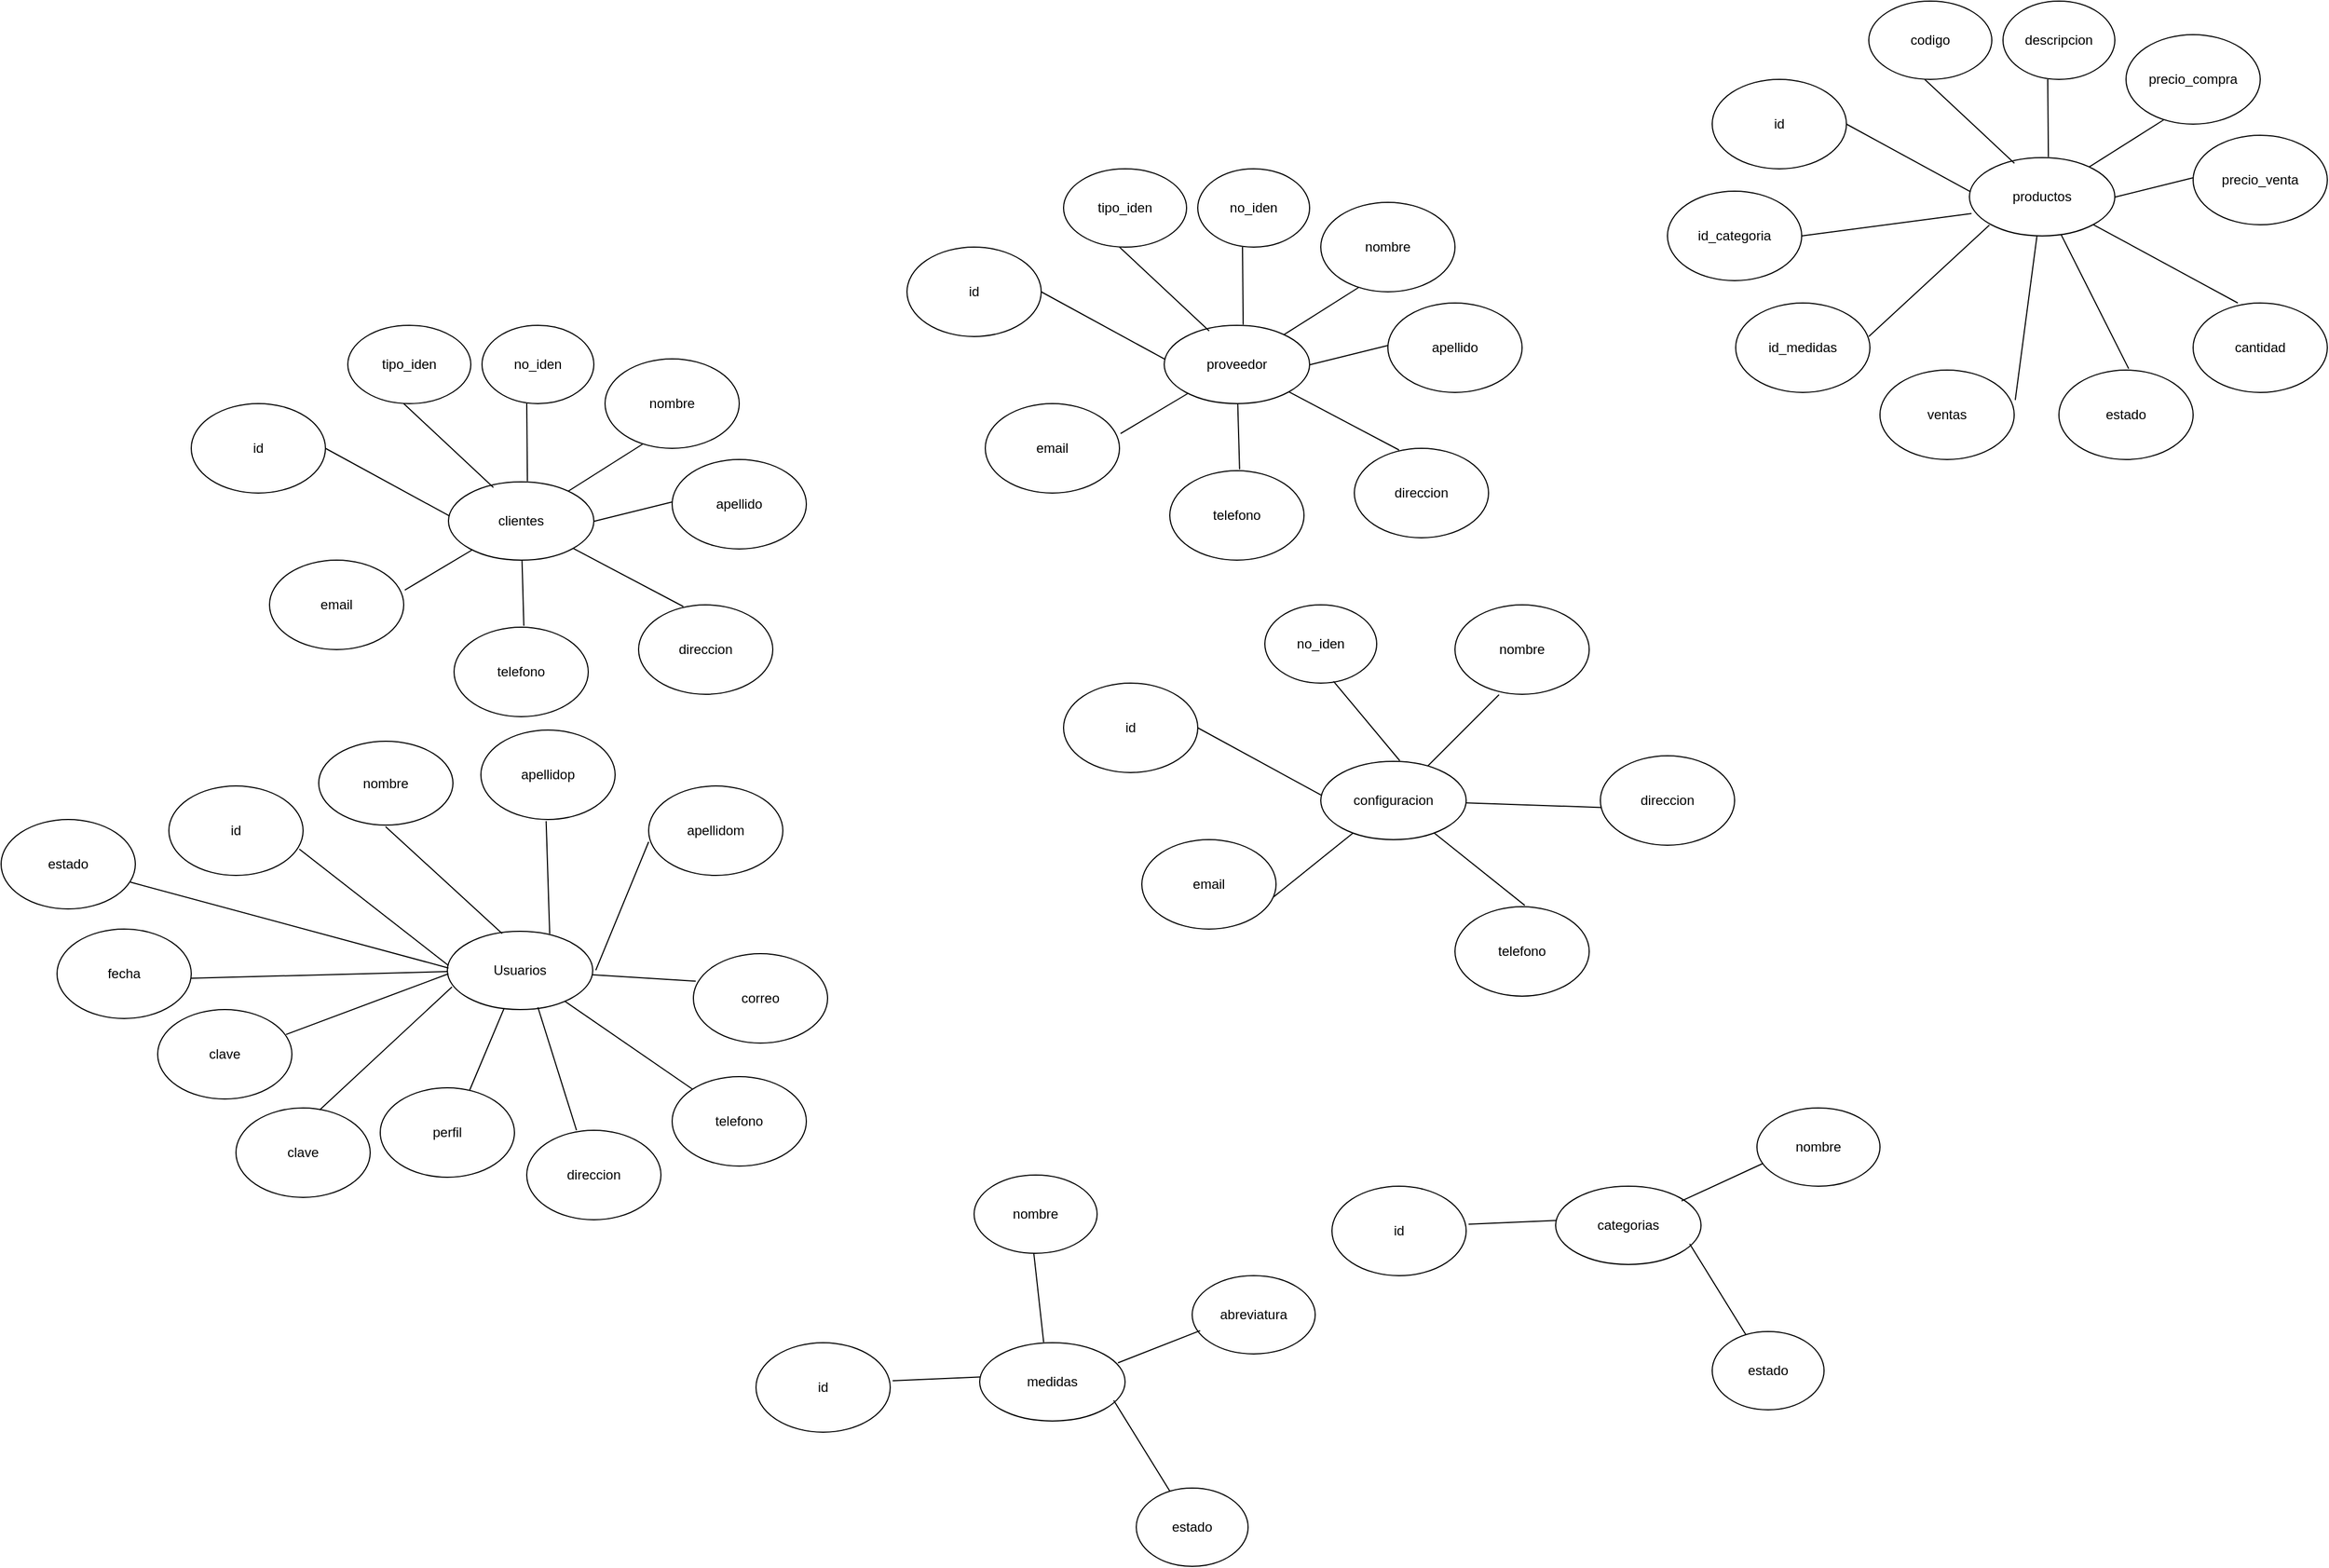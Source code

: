 <mxfile version="22.0.2" type="github" pages="2">
  <diagram name="Página-1" id="jNS-OsoAPbzubsZ5zcvM">
    <mxGraphModel dx="1664" dy="1669" grid="1" gridSize="10" guides="1" tooltips="1" connect="0" arrows="0" fold="1" page="1" pageScale="1" pageWidth="827" pageHeight="1169" math="0" shadow="0">
      <root>
        <mxCell id="0" />
        <mxCell id="1" parent="0" />
        <mxCell id="_Iu95v3-t_2ewTutbSRK-1" value="Usuarios" style="ellipse;whiteSpace=wrap;html=1;" parent="1" vertex="1">
          <mxGeometry x="-31" y="342" width="130" height="70" as="geometry" />
        </mxCell>
        <mxCell id="_Iu95v3-t_2ewTutbSRK-4" value="nombre" style="ellipse;whiteSpace=wrap;html=1;" parent="1" vertex="1">
          <mxGeometry x="-146" y="172" width="120" height="75" as="geometry" />
        </mxCell>
        <mxCell id="_Iu95v3-t_2ewTutbSRK-5" value="apellidop" style="ellipse;whiteSpace=wrap;html=1;" parent="1" vertex="1">
          <mxGeometry x="-1" y="162" width="120" height="80" as="geometry" />
        </mxCell>
        <mxCell id="_Iu95v3-t_2ewTutbSRK-6" value="correo" style="ellipse;whiteSpace=wrap;html=1;" parent="1" vertex="1">
          <mxGeometry x="189" y="362" width="120" height="80" as="geometry" />
        </mxCell>
        <mxCell id="_Iu95v3-t_2ewTutbSRK-7" value="telefono" style="ellipse;whiteSpace=wrap;html=1;" parent="1" vertex="1">
          <mxGeometry x="170" y="472" width="120" height="80" as="geometry" />
        </mxCell>
        <mxCell id="_Iu95v3-t_2ewTutbSRK-8" value="perfil" style="ellipse;whiteSpace=wrap;html=1;" parent="1" vertex="1">
          <mxGeometry x="-91" y="482" width="120" height="80" as="geometry" />
        </mxCell>
        <mxCell id="_Iu95v3-t_2ewTutbSRK-9" value="clave" style="ellipse;whiteSpace=wrap;html=1;" parent="1" vertex="1">
          <mxGeometry x="-220" y="500" width="120" height="80" as="geometry" />
        </mxCell>
        <mxCell id="_Iu95v3-t_2ewTutbSRK-22" value="" style="endArrow=none;html=1;rounded=0;exitX=0.704;exitY=0.032;exitDx=0;exitDy=0;exitPerimeter=0;entryX=0.486;entryY=1.018;entryDx=0;entryDy=0;entryPerimeter=0;" parent="1" source="_Iu95v3-t_2ewTutbSRK-1" target="_Iu95v3-t_2ewTutbSRK-5" edge="1">
          <mxGeometry width="50" height="50" relative="1" as="geometry">
            <mxPoint x="102" y="402" as="sourcePoint" />
            <mxPoint x="169" y="360" as="targetPoint" />
          </mxGeometry>
        </mxCell>
        <mxCell id="_Iu95v3-t_2ewTutbSRK-23" value="" style="endArrow=none;html=1;rounded=0;entryX=0.018;entryY=0.308;entryDx=0;entryDy=0;entryPerimeter=0;" parent="1" source="_Iu95v3-t_2ewTutbSRK-1" target="_Iu95v3-t_2ewTutbSRK-6" edge="1">
          <mxGeometry width="50" height="50" relative="1" as="geometry">
            <mxPoint x="109" y="470.5" as="sourcePoint" />
            <mxPoint x="179" y="453.5" as="targetPoint" />
          </mxGeometry>
        </mxCell>
        <mxCell id="_Iu95v3-t_2ewTutbSRK-24" value="id" style="ellipse;whiteSpace=wrap;html=1;" parent="1" vertex="1">
          <mxGeometry x="-280" y="212" width="120" height="80" as="geometry" />
        </mxCell>
        <mxCell id="_Iu95v3-t_2ewTutbSRK-25" value="" style="endArrow=none;html=1;rounded=0;" parent="1" source="_Iu95v3-t_2ewTutbSRK-1" target="_Iu95v3-t_2ewTutbSRK-7" edge="1">
          <mxGeometry width="50" height="50" relative="1" as="geometry">
            <mxPoint x="11" y="429.5" as="sourcePoint" />
            <mxPoint x="109" y="482" as="targetPoint" />
          </mxGeometry>
        </mxCell>
        <mxCell id="_Iu95v3-t_2ewTutbSRK-26" value="" style="endArrow=none;html=1;rounded=0;" parent="1" source="_Iu95v3-t_2ewTutbSRK-1" edge="1">
          <mxGeometry width="50" height="50" relative="1" as="geometry">
            <mxPoint x="-63" y="412" as="sourcePoint" />
            <mxPoint x="-11" y="484" as="targetPoint" />
          </mxGeometry>
        </mxCell>
        <mxCell id="_Iu95v3-t_2ewTutbSRK-27" value="" style="endArrow=none;html=1;rounded=0;exitX=0.032;exitY=0.711;exitDx=0;exitDy=0;exitPerimeter=0;entryX=0.624;entryY=0.022;entryDx=0;entryDy=0;entryPerimeter=0;" parent="1" source="_Iu95v3-t_2ewTutbSRK-1" edge="1" target="_Iu95v3-t_2ewTutbSRK-9">
          <mxGeometry width="50" height="50" relative="1" as="geometry">
            <mxPoint x="-50" y="372" as="sourcePoint" />
            <mxPoint x="-81" y="445" as="targetPoint" />
          </mxGeometry>
        </mxCell>
        <mxCell id="_Iu95v3-t_2ewTutbSRK-29" value="" style="endArrow=none;html=1;rounded=0;exitX=0.008;exitY=0.437;exitDx=0;exitDy=0;exitPerimeter=0;entryX=0.972;entryY=0.706;entryDx=0;entryDy=0;entryPerimeter=0;" parent="1" source="_Iu95v3-t_2ewTutbSRK-1" edge="1" target="_Iu95v3-t_2ewTutbSRK-24">
          <mxGeometry width="50" height="50" relative="1" as="geometry">
            <mxPoint x="-17.22" y="384.18" as="sourcePoint" />
            <mxPoint x="-141" y="312" as="targetPoint" />
          </mxGeometry>
        </mxCell>
        <mxCell id="_Iu95v3-t_2ewTutbSRK-35" value="clientes" style="ellipse;whiteSpace=wrap;html=1;" parent="1" vertex="1">
          <mxGeometry x="-30" y="-60" width="130" height="70" as="geometry" />
        </mxCell>
        <mxCell id="_Iu95v3-t_2ewTutbSRK-36" value="tipo_iden" style="ellipse;whiteSpace=wrap;html=1;" parent="1" vertex="1">
          <mxGeometry x="-120" y="-200" width="110" height="70" as="geometry" />
        </mxCell>
        <mxCell id="_Iu95v3-t_2ewTutbSRK-37" value="no_iden" style="ellipse;whiteSpace=wrap;html=1;" parent="1" vertex="1">
          <mxGeometry y="-200" width="100" height="70" as="geometry" />
        </mxCell>
        <mxCell id="_Iu95v3-t_2ewTutbSRK-38" value="nombre" style="ellipse;whiteSpace=wrap;html=1;" parent="1" vertex="1">
          <mxGeometry x="110" y="-170" width="120" height="80" as="geometry" />
        </mxCell>
        <mxCell id="_Iu95v3-t_2ewTutbSRK-39" value="apellido" style="ellipse;whiteSpace=wrap;html=1;" parent="1" vertex="1">
          <mxGeometry x="170" y="-80" width="120" height="80" as="geometry" />
        </mxCell>
        <mxCell id="_Iu95v3-t_2ewTutbSRK-40" value="direccion" style="ellipse;whiteSpace=wrap;html=1;" parent="1" vertex="1">
          <mxGeometry x="140" y="50" width="120" height="80" as="geometry" />
        </mxCell>
        <mxCell id="_Iu95v3-t_2ewTutbSRK-41" value="telefono" style="ellipse;whiteSpace=wrap;html=1;" parent="1" vertex="1">
          <mxGeometry x="-25" y="70" width="120" height="80" as="geometry" />
        </mxCell>
        <mxCell id="_Iu95v3-t_2ewTutbSRK-42" value="email" style="ellipse;whiteSpace=wrap;html=1;" parent="1" vertex="1">
          <mxGeometry x="-190" y="10" width="120" height="80" as="geometry" />
        </mxCell>
        <mxCell id="_Iu95v3-t_2ewTutbSRK-44" value="" style="endArrow=none;html=1;rounded=0;" parent="1" source="_Iu95v3-t_2ewTutbSRK-35" edge="1">
          <mxGeometry width="50" height="50" relative="1" as="geometry">
            <mxPoint x="93.497" y="-53.749" as="sourcePoint" />
            <mxPoint x="144" y="-94" as="targetPoint" />
          </mxGeometry>
        </mxCell>
        <mxCell id="_Iu95v3-t_2ewTutbSRK-45" value="" style="endArrow=none;html=1;rounded=0;exitX=0.998;exitY=0.506;exitDx=0;exitDy=0;exitPerimeter=0;" parent="1" source="_Iu95v3-t_2ewTutbSRK-35" edge="1">
          <mxGeometry width="50" height="50" relative="1" as="geometry">
            <mxPoint x="103" as="sourcePoint" />
            <mxPoint x="170" y="-42" as="targetPoint" />
          </mxGeometry>
        </mxCell>
        <mxCell id="_Iu95v3-t_2ewTutbSRK-46" value="" style="endArrow=none;html=1;rounded=0;" parent="1" source="_Iu95v3-t_2ewTutbSRK-35" edge="1">
          <mxGeometry width="50" height="50" relative="1" as="geometry">
            <mxPoint x="110" y="68.5" as="sourcePoint" />
            <mxPoint x="180" y="51.5" as="targetPoint" />
          </mxGeometry>
        </mxCell>
        <mxCell id="_Iu95v3-t_2ewTutbSRK-47" value="id" style="ellipse;whiteSpace=wrap;html=1;" parent="1" vertex="1">
          <mxGeometry x="-260" y="-130" width="120" height="80" as="geometry" />
        </mxCell>
        <mxCell id="_Iu95v3-t_2ewTutbSRK-48" value="" style="endArrow=none;html=1;rounded=0;entryX=0.52;entryY=-0.015;entryDx=0;entryDy=0;entryPerimeter=0;" parent="1" source="_Iu95v3-t_2ewTutbSRK-35" target="_Iu95v3-t_2ewTutbSRK-41" edge="1">
          <mxGeometry width="50" height="50" relative="1" as="geometry">
            <mxPoint x="12" y="27.5" as="sourcePoint" />
            <mxPoint x="110" y="80" as="targetPoint" />
          </mxGeometry>
        </mxCell>
        <mxCell id="_Iu95v3-t_2ewTutbSRK-49" value="" style="endArrow=none;html=1;rounded=0;entryX=1.008;entryY=0.335;entryDx=0;entryDy=0;entryPerimeter=0;" parent="1" source="_Iu95v3-t_2ewTutbSRK-35" target="_Iu95v3-t_2ewTutbSRK-42" edge="1">
          <mxGeometry width="50" height="50" relative="1" as="geometry">
            <mxPoint x="-62" y="10" as="sourcePoint" />
            <mxPoint x="-10" y="82" as="targetPoint" />
          </mxGeometry>
        </mxCell>
        <mxCell id="_Iu95v3-t_2ewTutbSRK-51" value="" style="endArrow=none;html=1;rounded=0;exitX=0.008;exitY=0.437;exitDx=0;exitDy=0;exitPerimeter=0;" parent="1" source="_Iu95v3-t_2ewTutbSRK-35" edge="1">
          <mxGeometry width="50" height="50" relative="1" as="geometry">
            <mxPoint x="-16.22" y="-17.82" as="sourcePoint" />
            <mxPoint x="-140" y="-90" as="targetPoint" />
          </mxGeometry>
        </mxCell>
        <mxCell id="_Iu95v3-t_2ewTutbSRK-52" value="" style="endArrow=none;html=1;rounded=0;exitX=0.309;exitY=0.071;exitDx=0;exitDy=0;exitPerimeter=0;" parent="1" source="_Iu95v3-t_2ewTutbSRK-35" edge="1">
          <mxGeometry width="50" height="50" relative="1" as="geometry">
            <mxPoint x="54" y="-58" as="sourcePoint" />
            <mxPoint x="-70" y="-130" as="targetPoint" />
          </mxGeometry>
        </mxCell>
        <mxCell id="_Iu95v3-t_2ewTutbSRK-53" value="" style="endArrow=none;html=1;rounded=0;exitX=0.543;exitY=-0.009;exitDx=0;exitDy=0;exitPerimeter=0;" parent="1" source="_Iu95v3-t_2ewTutbSRK-35" edge="1">
          <mxGeometry width="50" height="50" relative="1" as="geometry">
            <mxPoint x="120" y="-55" as="sourcePoint" />
            <mxPoint x="40" y="-130" as="targetPoint" />
          </mxGeometry>
        </mxCell>
        <mxCell id="_Iu95v3-t_2ewTutbSRK-54" value="proveedor" style="ellipse;whiteSpace=wrap;html=1;" parent="1" vertex="1">
          <mxGeometry x="610" y="-200" width="130" height="70" as="geometry" />
        </mxCell>
        <mxCell id="_Iu95v3-t_2ewTutbSRK-55" value="tipo_iden" style="ellipse;whiteSpace=wrap;html=1;" parent="1" vertex="1">
          <mxGeometry x="520" y="-340" width="110" height="70" as="geometry" />
        </mxCell>
        <mxCell id="_Iu95v3-t_2ewTutbSRK-56" value="no_iden" style="ellipse;whiteSpace=wrap;html=1;" parent="1" vertex="1">
          <mxGeometry x="640" y="-340" width="100" height="70" as="geometry" />
        </mxCell>
        <mxCell id="_Iu95v3-t_2ewTutbSRK-57" value="nombre" style="ellipse;whiteSpace=wrap;html=1;" parent="1" vertex="1">
          <mxGeometry x="750" y="-310" width="120" height="80" as="geometry" />
        </mxCell>
        <mxCell id="_Iu95v3-t_2ewTutbSRK-58" value="apellido" style="ellipse;whiteSpace=wrap;html=1;" parent="1" vertex="1">
          <mxGeometry x="810" y="-220" width="120" height="80" as="geometry" />
        </mxCell>
        <mxCell id="_Iu95v3-t_2ewTutbSRK-59" value="direccion" style="ellipse;whiteSpace=wrap;html=1;" parent="1" vertex="1">
          <mxGeometry x="780" y="-90" width="120" height="80" as="geometry" />
        </mxCell>
        <mxCell id="_Iu95v3-t_2ewTutbSRK-60" value="telefono" style="ellipse;whiteSpace=wrap;html=1;" parent="1" vertex="1">
          <mxGeometry x="615" y="-70" width="120" height="80" as="geometry" />
        </mxCell>
        <mxCell id="_Iu95v3-t_2ewTutbSRK-61" value="email" style="ellipse;whiteSpace=wrap;html=1;" parent="1" vertex="1">
          <mxGeometry x="450" y="-130" width="120" height="80" as="geometry" />
        </mxCell>
        <mxCell id="_Iu95v3-t_2ewTutbSRK-62" value="" style="endArrow=none;html=1;rounded=0;" parent="1" source="_Iu95v3-t_2ewTutbSRK-54" edge="1">
          <mxGeometry width="50" height="50" relative="1" as="geometry">
            <mxPoint x="733.497" y="-193.749" as="sourcePoint" />
            <mxPoint x="784" y="-234" as="targetPoint" />
          </mxGeometry>
        </mxCell>
        <mxCell id="_Iu95v3-t_2ewTutbSRK-63" value="" style="endArrow=none;html=1;rounded=0;exitX=0.998;exitY=0.506;exitDx=0;exitDy=0;exitPerimeter=0;" parent="1" source="_Iu95v3-t_2ewTutbSRK-54" edge="1">
          <mxGeometry width="50" height="50" relative="1" as="geometry">
            <mxPoint x="743" y="-140" as="sourcePoint" />
            <mxPoint x="810" y="-182" as="targetPoint" />
          </mxGeometry>
        </mxCell>
        <mxCell id="_Iu95v3-t_2ewTutbSRK-64" value="" style="endArrow=none;html=1;rounded=0;" parent="1" source="_Iu95v3-t_2ewTutbSRK-54" edge="1">
          <mxGeometry width="50" height="50" relative="1" as="geometry">
            <mxPoint x="750" y="-71.5" as="sourcePoint" />
            <mxPoint x="820" y="-88.5" as="targetPoint" />
          </mxGeometry>
        </mxCell>
        <mxCell id="_Iu95v3-t_2ewTutbSRK-65" value="id" style="ellipse;whiteSpace=wrap;html=1;" parent="1" vertex="1">
          <mxGeometry x="380" y="-270" width="120" height="80" as="geometry" />
        </mxCell>
        <mxCell id="_Iu95v3-t_2ewTutbSRK-66" value="" style="endArrow=none;html=1;rounded=0;entryX=0.52;entryY=-0.015;entryDx=0;entryDy=0;entryPerimeter=0;" parent="1" source="_Iu95v3-t_2ewTutbSRK-54" target="_Iu95v3-t_2ewTutbSRK-60" edge="1">
          <mxGeometry width="50" height="50" relative="1" as="geometry">
            <mxPoint x="652" y="-112.5" as="sourcePoint" />
            <mxPoint x="750" y="-60" as="targetPoint" />
          </mxGeometry>
        </mxCell>
        <mxCell id="_Iu95v3-t_2ewTutbSRK-67" value="" style="endArrow=none;html=1;rounded=0;entryX=1.008;entryY=0.335;entryDx=0;entryDy=0;entryPerimeter=0;" parent="1" source="_Iu95v3-t_2ewTutbSRK-54" target="_Iu95v3-t_2ewTutbSRK-61" edge="1">
          <mxGeometry width="50" height="50" relative="1" as="geometry">
            <mxPoint x="578" y="-130" as="sourcePoint" />
            <mxPoint x="630" y="-58" as="targetPoint" />
          </mxGeometry>
        </mxCell>
        <mxCell id="_Iu95v3-t_2ewTutbSRK-68" value="" style="endArrow=none;html=1;rounded=0;exitX=0.008;exitY=0.437;exitDx=0;exitDy=0;exitPerimeter=0;" parent="1" source="_Iu95v3-t_2ewTutbSRK-54" edge="1">
          <mxGeometry width="50" height="50" relative="1" as="geometry">
            <mxPoint x="623.78" y="-157.82" as="sourcePoint" />
            <mxPoint x="500" y="-230" as="targetPoint" />
          </mxGeometry>
        </mxCell>
        <mxCell id="_Iu95v3-t_2ewTutbSRK-69" value="" style="endArrow=none;html=1;rounded=0;exitX=0.309;exitY=0.071;exitDx=0;exitDy=0;exitPerimeter=0;" parent="1" source="_Iu95v3-t_2ewTutbSRK-54" edge="1">
          <mxGeometry width="50" height="50" relative="1" as="geometry">
            <mxPoint x="694" y="-198" as="sourcePoint" />
            <mxPoint x="570" y="-270" as="targetPoint" />
          </mxGeometry>
        </mxCell>
        <mxCell id="_Iu95v3-t_2ewTutbSRK-70" value="" style="endArrow=none;html=1;rounded=0;exitX=0.543;exitY=-0.009;exitDx=0;exitDy=0;exitPerimeter=0;" parent="1" source="_Iu95v3-t_2ewTutbSRK-54" edge="1">
          <mxGeometry width="50" height="50" relative="1" as="geometry">
            <mxPoint x="760" y="-195" as="sourcePoint" />
            <mxPoint x="680" y="-270" as="targetPoint" />
          </mxGeometry>
        </mxCell>
        <mxCell id="_Iu95v3-t_2ewTutbSRK-71" value="configuracion" style="ellipse;whiteSpace=wrap;html=1;" parent="1" vertex="1">
          <mxGeometry x="750" y="190" width="130" height="70" as="geometry" />
        </mxCell>
        <mxCell id="_Iu95v3-t_2ewTutbSRK-73" value="no_iden" style="ellipse;whiteSpace=wrap;html=1;" parent="1" vertex="1">
          <mxGeometry x="700" y="50" width="100" height="70" as="geometry" />
        </mxCell>
        <mxCell id="_Iu95v3-t_2ewTutbSRK-74" value="nombre" style="ellipse;whiteSpace=wrap;html=1;" parent="1" vertex="1">
          <mxGeometry x="870" y="50" width="120" height="80" as="geometry" />
        </mxCell>
        <mxCell id="_Iu95v3-t_2ewTutbSRK-76" value="direccion" style="ellipse;whiteSpace=wrap;html=1;" parent="1" vertex="1">
          <mxGeometry x="1000" y="185" width="120" height="80" as="geometry" />
        </mxCell>
        <mxCell id="_Iu95v3-t_2ewTutbSRK-77" value="telefono" style="ellipse;whiteSpace=wrap;html=1;" parent="1" vertex="1">
          <mxGeometry x="870" y="320" width="120" height="80" as="geometry" />
        </mxCell>
        <mxCell id="_Iu95v3-t_2ewTutbSRK-78" value="email" style="ellipse;whiteSpace=wrap;html=1;" parent="1" vertex="1">
          <mxGeometry x="590" y="260" width="120" height="80" as="geometry" />
        </mxCell>
        <mxCell id="_Iu95v3-t_2ewTutbSRK-79" value="" style="endArrow=none;html=1;rounded=0;entryX=0.328;entryY=1.005;entryDx=0;entryDy=0;entryPerimeter=0;" parent="1" source="_Iu95v3-t_2ewTutbSRK-71" target="_Iu95v3-t_2ewTutbSRK-74" edge="1">
          <mxGeometry width="50" height="50" relative="1" as="geometry">
            <mxPoint x="873.497" y="196.251" as="sourcePoint" />
            <mxPoint x="924" y="156" as="targetPoint" />
          </mxGeometry>
        </mxCell>
        <mxCell id="_Iu95v3-t_2ewTutbSRK-81" value="" style="endArrow=none;html=1;rounded=0;entryX=0.005;entryY=0.578;entryDx=0;entryDy=0;entryPerimeter=0;" parent="1" source="_Iu95v3-t_2ewTutbSRK-71" target="_Iu95v3-t_2ewTutbSRK-76" edge="1">
          <mxGeometry width="50" height="50" relative="1" as="geometry">
            <mxPoint x="890" y="318.5" as="sourcePoint" />
            <mxPoint x="960" y="301.5" as="targetPoint" />
          </mxGeometry>
        </mxCell>
        <mxCell id="_Iu95v3-t_2ewTutbSRK-82" value="id" style="ellipse;whiteSpace=wrap;html=1;" parent="1" vertex="1">
          <mxGeometry x="520" y="120" width="120" height="80" as="geometry" />
        </mxCell>
        <mxCell id="_Iu95v3-t_2ewTutbSRK-83" value="" style="endArrow=none;html=1;rounded=0;entryX=0.52;entryY=-0.015;entryDx=0;entryDy=0;entryPerimeter=0;" parent="1" source="_Iu95v3-t_2ewTutbSRK-71" target="_Iu95v3-t_2ewTutbSRK-77" edge="1">
          <mxGeometry width="50" height="50" relative="1" as="geometry">
            <mxPoint x="792" y="277.5" as="sourcePoint" />
            <mxPoint x="890" y="330" as="targetPoint" />
          </mxGeometry>
        </mxCell>
        <mxCell id="_Iu95v3-t_2ewTutbSRK-84" value="" style="endArrow=none;html=1;rounded=0;entryX=0.982;entryY=0.64;entryDx=0;entryDy=0;entryPerimeter=0;" parent="1" source="_Iu95v3-t_2ewTutbSRK-71" target="_Iu95v3-t_2ewTutbSRK-78" edge="1">
          <mxGeometry width="50" height="50" relative="1" as="geometry">
            <mxPoint x="718" y="260" as="sourcePoint" />
            <mxPoint x="770" y="332" as="targetPoint" />
          </mxGeometry>
        </mxCell>
        <mxCell id="_Iu95v3-t_2ewTutbSRK-85" value="" style="endArrow=none;html=1;rounded=0;exitX=0.008;exitY=0.437;exitDx=0;exitDy=0;exitPerimeter=0;" parent="1" source="_Iu95v3-t_2ewTutbSRK-71" edge="1">
          <mxGeometry width="50" height="50" relative="1" as="geometry">
            <mxPoint x="763.78" y="232.18" as="sourcePoint" />
            <mxPoint x="640" y="160" as="targetPoint" />
          </mxGeometry>
        </mxCell>
        <mxCell id="_Iu95v3-t_2ewTutbSRK-87" value="" style="endArrow=none;html=1;rounded=0;exitX=0.543;exitY=-0.009;exitDx=0;exitDy=0;exitPerimeter=0;entryX=0.614;entryY=0.977;entryDx=0;entryDy=0;entryPerimeter=0;" parent="1" source="_Iu95v3-t_2ewTutbSRK-71" target="_Iu95v3-t_2ewTutbSRK-73" edge="1">
          <mxGeometry width="50" height="50" relative="1" as="geometry">
            <mxPoint x="900" y="195" as="sourcePoint" />
            <mxPoint x="820" y="120" as="targetPoint" />
          </mxGeometry>
        </mxCell>
        <mxCell id="_Iu95v3-t_2ewTutbSRK-88" value="categorias" style="ellipse;whiteSpace=wrap;html=1;" parent="1" vertex="1">
          <mxGeometry x="960" y="570" width="130" height="70" as="geometry" />
        </mxCell>
        <mxCell id="_Iu95v3-t_2ewTutbSRK-89" value="nombre" style="ellipse;whiteSpace=wrap;html=1;" parent="1" vertex="1">
          <mxGeometry x="1140" y="500" width="110" height="70" as="geometry" />
        </mxCell>
        <mxCell id="_Iu95v3-t_2ewTutbSRK-90" value="estado" style="ellipse;whiteSpace=wrap;html=1;" parent="1" vertex="1">
          <mxGeometry x="1100" y="700" width="100" height="70" as="geometry" />
        </mxCell>
        <mxCell id="_Iu95v3-t_2ewTutbSRK-100" value="id" style="ellipse;whiteSpace=wrap;html=1;" parent="1" vertex="1">
          <mxGeometry x="760" y="570" width="120" height="80" as="geometry" />
        </mxCell>
        <mxCell id="_Iu95v3-t_2ewTutbSRK-104" value="" style="endArrow=none;html=1;rounded=0;exitX=0.008;exitY=0.437;exitDx=0;exitDy=0;exitPerimeter=0;entryX=1.018;entryY=0.425;entryDx=0;entryDy=0;entryPerimeter=0;" parent="1" source="_Iu95v3-t_2ewTutbSRK-88" target="_Iu95v3-t_2ewTutbSRK-100" edge="1">
          <mxGeometry width="50" height="50" relative="1" as="geometry">
            <mxPoint x="973.78" y="612.18" as="sourcePoint" />
            <mxPoint x="850" y="540" as="targetPoint" />
          </mxGeometry>
        </mxCell>
        <mxCell id="_Iu95v3-t_2ewTutbSRK-105" value="" style="endArrow=none;html=1;rounded=0;exitX=0.866;exitY=0.189;exitDx=0;exitDy=0;exitPerimeter=0;entryX=0.049;entryY=0.709;entryDx=0;entryDy=0;entryPerimeter=0;" parent="1" source="_Iu95v3-t_2ewTutbSRK-88" target="_Iu95v3-t_2ewTutbSRK-89" edge="1">
          <mxGeometry width="50" height="50" relative="1" as="geometry">
            <mxPoint x="1044" y="572" as="sourcePoint" />
            <mxPoint x="920" y="500" as="targetPoint" />
          </mxGeometry>
        </mxCell>
        <mxCell id="_Iu95v3-t_2ewTutbSRK-106" value="" style="endArrow=none;html=1;rounded=0;exitX=0.922;exitY=0.737;exitDx=0;exitDy=0;exitPerimeter=0;" parent="1" source="_Iu95v3-t_2ewTutbSRK-88" target="_Iu95v3-t_2ewTutbSRK-90" edge="1">
          <mxGeometry width="50" height="50" relative="1" as="geometry">
            <mxPoint x="1110" y="575" as="sourcePoint" />
            <mxPoint x="1030" y="500" as="targetPoint" />
          </mxGeometry>
        </mxCell>
        <mxCell id="_Iu95v3-t_2ewTutbSRK-107" value="medidas" style="ellipse;whiteSpace=wrap;html=1;" parent="1" vertex="1">
          <mxGeometry x="445" y="710" width="130" height="70" as="geometry" />
        </mxCell>
        <mxCell id="_Iu95v3-t_2ewTutbSRK-108" value="nombre" style="ellipse;whiteSpace=wrap;html=1;" parent="1" vertex="1">
          <mxGeometry x="440" y="560" width="110" height="70" as="geometry" />
        </mxCell>
        <mxCell id="_Iu95v3-t_2ewTutbSRK-109" value="estado" style="ellipse;whiteSpace=wrap;html=1;" parent="1" vertex="1">
          <mxGeometry x="585" y="840" width="100" height="70" as="geometry" />
        </mxCell>
        <mxCell id="_Iu95v3-t_2ewTutbSRK-110" value="id" style="ellipse;whiteSpace=wrap;html=1;" parent="1" vertex="1">
          <mxGeometry x="245" y="710" width="120" height="80" as="geometry" />
        </mxCell>
        <mxCell id="_Iu95v3-t_2ewTutbSRK-111" value="" style="endArrow=none;html=1;rounded=0;exitX=0.008;exitY=0.437;exitDx=0;exitDy=0;exitPerimeter=0;entryX=1.018;entryY=0.425;entryDx=0;entryDy=0;entryPerimeter=0;" parent="1" source="_Iu95v3-t_2ewTutbSRK-107" target="_Iu95v3-t_2ewTutbSRK-110" edge="1">
          <mxGeometry width="50" height="50" relative="1" as="geometry">
            <mxPoint x="458.78" y="752.18" as="sourcePoint" />
            <mxPoint x="335" y="680" as="targetPoint" />
          </mxGeometry>
        </mxCell>
        <mxCell id="_Iu95v3-t_2ewTutbSRK-112" value="" style="endArrow=none;html=1;rounded=0;exitX=0.44;exitY=-0.006;exitDx=0;exitDy=0;exitPerimeter=0;entryX=0.485;entryY=0.994;entryDx=0;entryDy=0;entryPerimeter=0;" parent="1" source="_Iu95v3-t_2ewTutbSRK-107" target="_Iu95v3-t_2ewTutbSRK-108" edge="1">
          <mxGeometry width="50" height="50" relative="1" as="geometry">
            <mxPoint x="529" y="712" as="sourcePoint" />
            <mxPoint x="405" y="640" as="targetPoint" />
          </mxGeometry>
        </mxCell>
        <mxCell id="_Iu95v3-t_2ewTutbSRK-113" value="" style="endArrow=none;html=1;rounded=0;exitX=0.922;exitY=0.737;exitDx=0;exitDy=0;exitPerimeter=0;" parent="1" source="_Iu95v3-t_2ewTutbSRK-107" target="_Iu95v3-t_2ewTutbSRK-109" edge="1">
          <mxGeometry width="50" height="50" relative="1" as="geometry">
            <mxPoint x="595" y="715" as="sourcePoint" />
            <mxPoint x="515" y="640" as="targetPoint" />
          </mxGeometry>
        </mxCell>
        <mxCell id="_Iu95v3-t_2ewTutbSRK-114" value="abreviatura" style="ellipse;whiteSpace=wrap;html=1;" parent="1" vertex="1">
          <mxGeometry x="635" y="650" width="110" height="70" as="geometry" />
        </mxCell>
        <mxCell id="_Iu95v3-t_2ewTutbSRK-115" value="" style="endArrow=none;html=1;rounded=0;exitX=0.065;exitY=0.703;exitDx=0;exitDy=0;exitPerimeter=0;entryX=0.951;entryY=0.257;entryDx=0;entryDy=0;entryPerimeter=0;" parent="1" source="_Iu95v3-t_2ewTutbSRK-114" target="_Iu95v3-t_2ewTutbSRK-107" edge="1">
          <mxGeometry width="50" height="50" relative="1" as="geometry">
            <mxPoint x="635" y="700" as="sourcePoint" />
            <mxPoint x="626" y="620" as="targetPoint" />
          </mxGeometry>
        </mxCell>
        <mxCell id="_Iu95v3-t_2ewTutbSRK-116" value="productos" style="ellipse;whiteSpace=wrap;html=1;" parent="1" vertex="1">
          <mxGeometry x="1330" y="-350" width="130" height="70" as="geometry" />
        </mxCell>
        <mxCell id="_Iu95v3-t_2ewTutbSRK-117" value="codigo" style="ellipse;whiteSpace=wrap;html=1;" parent="1" vertex="1">
          <mxGeometry x="1240" y="-490" width="110" height="70" as="geometry" />
        </mxCell>
        <mxCell id="_Iu95v3-t_2ewTutbSRK-118" value="descripcion" style="ellipse;whiteSpace=wrap;html=1;" parent="1" vertex="1">
          <mxGeometry x="1360" y="-490" width="100" height="70" as="geometry" />
        </mxCell>
        <mxCell id="_Iu95v3-t_2ewTutbSRK-119" value="precio_compra" style="ellipse;whiteSpace=wrap;html=1;" parent="1" vertex="1">
          <mxGeometry x="1470" y="-460" width="120" height="80" as="geometry" />
        </mxCell>
        <mxCell id="_Iu95v3-t_2ewTutbSRK-120" value="precio_venta" style="ellipse;whiteSpace=wrap;html=1;" parent="1" vertex="1">
          <mxGeometry x="1530" y="-370" width="120" height="80" as="geometry" />
        </mxCell>
        <mxCell id="_Iu95v3-t_2ewTutbSRK-121" value="cantidad" style="ellipse;whiteSpace=wrap;html=1;" parent="1" vertex="1">
          <mxGeometry x="1530" y="-220" width="120" height="80" as="geometry" />
        </mxCell>
        <mxCell id="_Iu95v3-t_2ewTutbSRK-122" value="estado" style="ellipse;whiteSpace=wrap;html=1;" parent="1" vertex="1">
          <mxGeometry x="1410" y="-160" width="120" height="80" as="geometry" />
        </mxCell>
        <mxCell id="_Iu95v3-t_2ewTutbSRK-123" value="ventas" style="ellipse;whiteSpace=wrap;html=1;" parent="1" vertex="1">
          <mxGeometry x="1250" y="-160" width="120" height="80" as="geometry" />
        </mxCell>
        <mxCell id="_Iu95v3-t_2ewTutbSRK-124" value="" style="endArrow=none;html=1;rounded=0;" parent="1" source="_Iu95v3-t_2ewTutbSRK-116" edge="1">
          <mxGeometry width="50" height="50" relative="1" as="geometry">
            <mxPoint x="1453.497" y="-343.749" as="sourcePoint" />
            <mxPoint x="1504" y="-384" as="targetPoint" />
          </mxGeometry>
        </mxCell>
        <mxCell id="_Iu95v3-t_2ewTutbSRK-125" value="" style="endArrow=none;html=1;rounded=0;exitX=0.998;exitY=0.506;exitDx=0;exitDy=0;exitPerimeter=0;" parent="1" source="_Iu95v3-t_2ewTutbSRK-116" edge="1">
          <mxGeometry width="50" height="50" relative="1" as="geometry">
            <mxPoint x="1463" y="-290" as="sourcePoint" />
            <mxPoint x="1530" y="-332" as="targetPoint" />
          </mxGeometry>
        </mxCell>
        <mxCell id="_Iu95v3-t_2ewTutbSRK-126" value="" style="endArrow=none;html=1;rounded=0;entryX=0.333;entryY=0;entryDx=0;entryDy=0;entryPerimeter=0;" parent="1" source="_Iu95v3-t_2ewTutbSRK-116" target="_Iu95v3-t_2ewTutbSRK-121" edge="1">
          <mxGeometry width="50" height="50" relative="1" as="geometry">
            <mxPoint x="1470" y="-221.5" as="sourcePoint" />
            <mxPoint x="1540" y="-238.5" as="targetPoint" />
          </mxGeometry>
        </mxCell>
        <mxCell id="_Iu95v3-t_2ewTutbSRK-127" value="id" style="ellipse;whiteSpace=wrap;html=1;" parent="1" vertex="1">
          <mxGeometry x="1100" y="-420" width="120" height="80" as="geometry" />
        </mxCell>
        <mxCell id="_Iu95v3-t_2ewTutbSRK-128" value="" style="endArrow=none;html=1;rounded=0;entryX=0.52;entryY=-0.015;entryDx=0;entryDy=0;entryPerimeter=0;" parent="1" source="_Iu95v3-t_2ewTutbSRK-116" target="_Iu95v3-t_2ewTutbSRK-122" edge="1">
          <mxGeometry width="50" height="50" relative="1" as="geometry">
            <mxPoint x="1372" y="-262.5" as="sourcePoint" />
            <mxPoint x="1470" y="-210" as="targetPoint" />
          </mxGeometry>
        </mxCell>
        <mxCell id="_Iu95v3-t_2ewTutbSRK-129" value="" style="endArrow=none;html=1;rounded=0;entryX=1.008;entryY=0.335;entryDx=0;entryDy=0;entryPerimeter=0;" parent="1" source="_Iu95v3-t_2ewTutbSRK-116" target="_Iu95v3-t_2ewTutbSRK-123" edge="1">
          <mxGeometry width="50" height="50" relative="1" as="geometry">
            <mxPoint x="1298" y="-280" as="sourcePoint" />
            <mxPoint x="1350" y="-208" as="targetPoint" />
          </mxGeometry>
        </mxCell>
        <mxCell id="_Iu95v3-t_2ewTutbSRK-130" value="" style="endArrow=none;html=1;rounded=0;exitX=0.008;exitY=0.437;exitDx=0;exitDy=0;exitPerimeter=0;" parent="1" source="_Iu95v3-t_2ewTutbSRK-116" edge="1">
          <mxGeometry width="50" height="50" relative="1" as="geometry">
            <mxPoint x="1343.78" y="-307.82" as="sourcePoint" />
            <mxPoint x="1220" y="-380" as="targetPoint" />
          </mxGeometry>
        </mxCell>
        <mxCell id="_Iu95v3-t_2ewTutbSRK-131" value="" style="endArrow=none;html=1;rounded=0;exitX=0.309;exitY=0.071;exitDx=0;exitDy=0;exitPerimeter=0;" parent="1" source="_Iu95v3-t_2ewTutbSRK-116" edge="1">
          <mxGeometry width="50" height="50" relative="1" as="geometry">
            <mxPoint x="1414" y="-348" as="sourcePoint" />
            <mxPoint x="1290" y="-420" as="targetPoint" />
          </mxGeometry>
        </mxCell>
        <mxCell id="_Iu95v3-t_2ewTutbSRK-132" value="" style="endArrow=none;html=1;rounded=0;exitX=0.543;exitY=-0.009;exitDx=0;exitDy=0;exitPerimeter=0;" parent="1" source="_Iu95v3-t_2ewTutbSRK-116" edge="1">
          <mxGeometry width="50" height="50" relative="1" as="geometry">
            <mxPoint x="1480" y="-345" as="sourcePoint" />
            <mxPoint x="1400" y="-420" as="targetPoint" />
          </mxGeometry>
        </mxCell>
        <mxCell id="_Iu95v3-t_2ewTutbSRK-133" value="id_medidas" style="ellipse;whiteSpace=wrap;html=1;" parent="1" vertex="1">
          <mxGeometry x="1121" y="-220" width="120" height="80" as="geometry" />
        </mxCell>
        <mxCell id="_Iu95v3-t_2ewTutbSRK-134" value="" style="endArrow=none;html=1;rounded=0;entryX=1.008;entryY=0.335;entryDx=0;entryDy=0;entryPerimeter=0;exitX=0.137;exitY=0.863;exitDx=0;exitDy=0;exitPerimeter=0;" parent="1" source="_Iu95v3-t_2ewTutbSRK-116" edge="1">
          <mxGeometry width="50" height="50" relative="1" as="geometry">
            <mxPoint x="1259" y="-337" as="sourcePoint" />
            <mxPoint x="1240" y="-190" as="targetPoint" />
          </mxGeometry>
        </mxCell>
        <mxCell id="_Iu95v3-t_2ewTutbSRK-135" value="id_categoria" style="ellipse;whiteSpace=wrap;html=1;" parent="1" vertex="1">
          <mxGeometry x="1060" y="-320" width="120" height="80" as="geometry" />
        </mxCell>
        <mxCell id="_Iu95v3-t_2ewTutbSRK-136" value="" style="endArrow=none;html=1;rounded=0;entryX=1.008;entryY=0.335;entryDx=0;entryDy=0;entryPerimeter=0;exitX=0.014;exitY=0.714;exitDx=0;exitDy=0;exitPerimeter=0;" parent="1" source="_Iu95v3-t_2ewTutbSRK-116" edge="1">
          <mxGeometry width="50" height="50" relative="1" as="geometry">
            <mxPoint x="1288" y="-380" as="sourcePoint" />
            <mxPoint x="1180" y="-280" as="targetPoint" />
          </mxGeometry>
        </mxCell>
        <mxCell id="fbYy2Jsb7YKnKd-WoP46-1" value="apellidom" style="ellipse;whiteSpace=wrap;html=1;" parent="1" vertex="1">
          <mxGeometry x="149" y="212" width="120" height="80" as="geometry" />
        </mxCell>
        <mxCell id="fbYy2Jsb7YKnKd-WoP46-2" value="" style="endArrow=none;html=1;rounded=0;exitX=1.021;exitY=0.497;exitDx=0;exitDy=0;exitPerimeter=0;entryX=0;entryY=0.625;entryDx=0;entryDy=0;entryPerimeter=0;" parent="1" source="_Iu95v3-t_2ewTutbSRK-1" target="fbYy2Jsb7YKnKd-WoP46-1" edge="1">
          <mxGeometry width="50" height="50" relative="1" as="geometry">
            <mxPoint x="239" y="472" as="sourcePoint" />
            <mxPoint x="289" y="422" as="targetPoint" />
          </mxGeometry>
        </mxCell>
        <mxCell id="QVzOtYVVg_7uZedA2Yo5-1" value="" style="endArrow=none;html=1;rounded=0;exitX=0.998;exitY=0.506;exitDx=0;exitDy=0;exitPerimeter=0;entryX=0.498;entryY=1.018;entryDx=0;entryDy=0;entryPerimeter=0;" parent="1" target="_Iu95v3-t_2ewTutbSRK-4" edge="1">
          <mxGeometry width="50" height="50" relative="1" as="geometry">
            <mxPoint x="18" y="344" as="sourcePoint" />
            <mxPoint x="80" y="280" as="targetPoint" />
          </mxGeometry>
        </mxCell>
        <mxCell id="QqpCqLfRIOoLnXG3B20V-1" value="direccion" style="ellipse;whiteSpace=wrap;html=1;" vertex="1" parent="1">
          <mxGeometry x="40" y="520" width="120" height="80" as="geometry" />
        </mxCell>
        <mxCell id="QqpCqLfRIOoLnXG3B20V-2" value="" style="endArrow=none;html=1;rounded=0;exitX=0.623;exitY=0.971;exitDx=0;exitDy=0;exitPerimeter=0;" edge="1" parent="1" source="_Iu95v3-t_2ewTutbSRK-1">
          <mxGeometry width="50" height="50" relative="1" as="geometry">
            <mxPoint x="115.5" y="447" as="sourcePoint" />
            <mxPoint x="84.5" y="520" as="targetPoint" />
          </mxGeometry>
        </mxCell>
        <mxCell id="QqpCqLfRIOoLnXG3B20V-3" value="clave" style="ellipse;whiteSpace=wrap;html=1;" vertex="1" parent="1">
          <mxGeometry x="-290" y="412" width="120" height="80" as="geometry" />
        </mxCell>
        <mxCell id="QqpCqLfRIOoLnXG3B20V-4" value="" style="endArrow=none;html=1;rounded=0;entryX=0.956;entryY=0.279;entryDx=0;entryDy=0;entryPerimeter=0;" edge="1" parent="1" target="QqpCqLfRIOoLnXG3B20V-3">
          <mxGeometry width="50" height="50" relative="1" as="geometry">
            <mxPoint x="-30" y="380" as="sourcePoint" />
            <mxPoint x="-180" y="442" as="targetPoint" />
          </mxGeometry>
        </mxCell>
        <mxCell id="QqpCqLfRIOoLnXG3B20V-5" value="fecha" style="ellipse;whiteSpace=wrap;html=1;" vertex="1" parent="1">
          <mxGeometry x="-380" y="340" width="120" height="80" as="geometry" />
        </mxCell>
        <mxCell id="QqpCqLfRIOoLnXG3B20V-6" value="" style="endArrow=none;html=1;rounded=0;entryX=0.956;entryY=0.279;entryDx=0;entryDy=0;entryPerimeter=0;exitX=0.002;exitY=0.514;exitDx=0;exitDy=0;exitPerimeter=0;" edge="1" parent="1" source="_Iu95v3-t_2ewTutbSRK-1">
          <mxGeometry width="50" height="50" relative="1" as="geometry">
            <mxPoint x="-115" y="330" as="sourcePoint" />
            <mxPoint x="-260" y="384" as="targetPoint" />
          </mxGeometry>
        </mxCell>
        <mxCell id="QqpCqLfRIOoLnXG3B20V-7" value="estado" style="ellipse;whiteSpace=wrap;html=1;" vertex="1" parent="1">
          <mxGeometry x="-430" y="242" width="120" height="80" as="geometry" />
        </mxCell>
        <mxCell id="QqpCqLfRIOoLnXG3B20V-8" value="" style="endArrow=none;html=1;rounded=0;entryX=0.956;entryY=0.279;entryDx=0;entryDy=0;entryPerimeter=0;exitX=0.008;exitY=0.469;exitDx=0;exitDy=0;exitPerimeter=0;" edge="1" parent="1" source="_Iu95v3-t_2ewTutbSRK-1">
          <mxGeometry width="50" height="50" relative="1" as="geometry">
            <mxPoint x="-85.5" y="292" as="sourcePoint" />
            <mxPoint x="-314.5" y="298" as="targetPoint" />
          </mxGeometry>
        </mxCell>
      </root>
    </mxGraphModel>
  </diagram>
  <diagram id="2gWVdHcqexzWSE3snOWG" name="Página-2">
    <mxGraphModel dx="813" dy="500" grid="1" gridSize="10" guides="1" tooltips="1" connect="1" arrows="1" fold="1" page="1" pageScale="1" pageWidth="827" pageHeight="1169" math="0" shadow="0">
      <root>
        <mxCell id="0" />
        <mxCell id="1" parent="0" />
        <mxCell id="PxQ2_L6eeKQ7P1Ly8oDU-1" value="Usuarios" style="swimlane;fontStyle=0;childLayout=stackLayout;horizontal=1;startSize=30;horizontalStack=0;resizeParent=1;resizeParentMax=0;resizeLast=0;collapsible=1;marginBottom=0;whiteSpace=wrap;html=1;" vertex="1" parent="1">
          <mxGeometry x="50" y="20" width="140" height="240" as="geometry" />
        </mxCell>
        <mxCell id="PxQ2_L6eeKQ7P1Ly8oDU-2" value="id" style="text;strokeColor=none;fillColor=none;align=left;verticalAlign=middle;spacingLeft=4;spacingRight=4;overflow=hidden;points=[[0,0.5],[1,0.5]];portConstraint=eastwest;rotatable=0;whiteSpace=wrap;html=1;" vertex="1" parent="PxQ2_L6eeKQ7P1Ly8oDU-1">
          <mxGeometry y="30" width="140" height="30" as="geometry" />
        </mxCell>
        <mxCell id="PxQ2_L6eeKQ7P1Ly8oDU-3" value="iden" style="text;strokeColor=none;fillColor=none;align=left;verticalAlign=middle;spacingLeft=4;spacingRight=4;overflow=hidden;points=[[0,0.5],[1,0.5]];portConstraint=eastwest;rotatable=0;whiteSpace=wrap;html=1;" vertex="1" parent="PxQ2_L6eeKQ7P1Ly8oDU-1">
          <mxGeometry y="60" width="140" height="30" as="geometry" />
        </mxCell>
        <mxCell id="PxQ2_L6eeKQ7P1Ly8oDU-4" value="no_iden" style="text;strokeColor=none;fillColor=none;align=left;verticalAlign=middle;spacingLeft=4;spacingRight=4;overflow=hidden;points=[[0,0.5],[1,0.5]];portConstraint=eastwest;rotatable=0;whiteSpace=wrap;html=1;" vertex="1" parent="PxQ2_L6eeKQ7P1Ly8oDU-1">
          <mxGeometry y="90" width="140" height="30" as="geometry" />
        </mxCell>
        <mxCell id="nVuGUuoazBAhYRo40e7W-1" value="nombre" style="text;strokeColor=none;fillColor=none;align=left;verticalAlign=middle;spacingLeft=4;spacingRight=4;overflow=hidden;points=[[0,0.5],[1,0.5]];portConstraint=eastwest;rotatable=0;whiteSpace=wrap;html=1;" vertex="1" parent="PxQ2_L6eeKQ7P1Ly8oDU-1">
          <mxGeometry y="120" width="140" height="30" as="geometry" />
        </mxCell>
        <mxCell id="nVuGUuoazBAhYRo40e7W-2" value="apellidop" style="text;strokeColor=none;fillColor=none;align=left;verticalAlign=middle;spacingLeft=4;spacingRight=4;overflow=hidden;points=[[0,0.5],[1,0.5]];portConstraint=eastwest;rotatable=0;whiteSpace=wrap;html=1;" vertex="1" parent="PxQ2_L6eeKQ7P1Ly8oDU-1">
          <mxGeometry y="150" width="140" height="30" as="geometry" />
        </mxCell>
        <mxCell id="nVuGUuoazBAhYRo40e7W-3" value="apellidom" style="text;strokeColor=none;fillColor=none;align=left;verticalAlign=middle;spacingLeft=4;spacingRight=4;overflow=hidden;points=[[0,0.5],[1,0.5]];portConstraint=eastwest;rotatable=0;whiteSpace=wrap;html=1;" vertex="1" parent="PxQ2_L6eeKQ7P1Ly8oDU-1">
          <mxGeometry y="180" width="140" height="30" as="geometry" />
        </mxCell>
        <mxCell id="nVuGUuoazBAhYRo40e7W-4" value="no_iden" style="text;strokeColor=none;fillColor=none;align=left;verticalAlign=middle;spacingLeft=4;spacingRight=4;overflow=hidden;points=[[0,0.5],[1,0.5]];portConstraint=eastwest;rotatable=0;whiteSpace=wrap;html=1;" vertex="1" parent="PxQ2_L6eeKQ7P1Ly8oDU-1">
          <mxGeometry y="210" width="140" height="30" as="geometry" />
        </mxCell>
      </root>
    </mxGraphModel>
  </diagram>
</mxfile>
